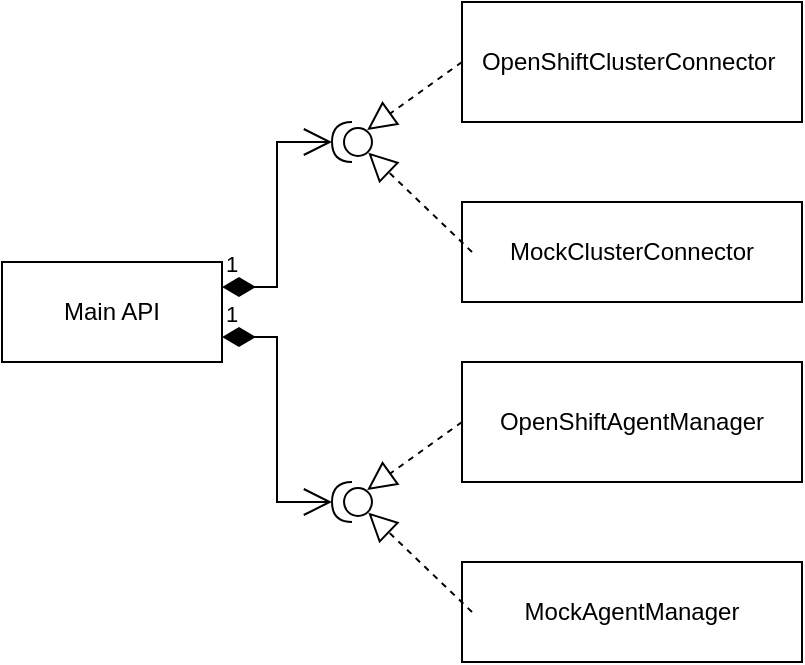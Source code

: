 <mxfile version="24.7.17">
  <diagram name="Page-1" id="FeAfp7CW_InY8gBXf2-i">
    <mxGraphModel dx="678" dy="557" grid="1" gridSize="10" guides="1" tooltips="1" connect="1" arrows="1" fold="1" page="1" pageScale="1" pageWidth="850" pageHeight="1100" math="0" shadow="0">
      <root>
        <mxCell id="0" />
        <mxCell id="1" parent="0" />
        <mxCell id="xN9hyJwIN51zwvWzTLNR-4" value="Main API" style="html=1;whiteSpace=wrap;" vertex="1" parent="1">
          <mxGeometry x="250" y="250" width="110" height="50" as="geometry" />
        </mxCell>
        <mxCell id="xN9hyJwIN51zwvWzTLNR-5" value="" style="shape=providedRequiredInterface;html=1;verticalLabelPosition=bottom;sketch=0;rotation=-180;" vertex="1" parent="1">
          <mxGeometry x="415" y="180" width="20" height="20" as="geometry" />
        </mxCell>
        <mxCell id="xN9hyJwIN51zwvWzTLNR-8" value="1" style="endArrow=open;html=1;endSize=12;startArrow=diamondThin;startSize=14;startFill=1;edgeStyle=orthogonalEdgeStyle;align=left;verticalAlign=bottom;rounded=0;exitX=1;exitY=0.25;exitDx=0;exitDy=0;entryX=1;entryY=0.5;entryDx=0;entryDy=0;entryPerimeter=0;" edge="1" parent="1" source="xN9hyJwIN51zwvWzTLNR-4" target="xN9hyJwIN51zwvWzTLNR-5">
          <mxGeometry x="-1" y="3" relative="1" as="geometry">
            <mxPoint x="340" y="350" as="sourcePoint" />
            <mxPoint x="500" y="350" as="targetPoint" />
          </mxGeometry>
        </mxCell>
        <mxCell id="xN9hyJwIN51zwvWzTLNR-9" value="1" style="endArrow=open;html=1;endSize=12;startArrow=diamondThin;startSize=14;startFill=1;edgeStyle=orthogonalEdgeStyle;align=left;verticalAlign=bottom;rounded=0;exitX=1;exitY=0.75;exitDx=0;exitDy=0;entryX=1;entryY=0.5;entryDx=0;entryDy=0;entryPerimeter=0;" edge="1" parent="1" source="xN9hyJwIN51zwvWzTLNR-4" target="xN9hyJwIN51zwvWzTLNR-15">
          <mxGeometry x="-1" y="3" relative="1" as="geometry">
            <mxPoint x="370" y="273" as="sourcePoint" />
            <mxPoint x="415" y="370.0" as="targetPoint" />
          </mxGeometry>
        </mxCell>
        <mxCell id="xN9hyJwIN51zwvWzTLNR-11" value="OpenShiftClusterConnector&lt;span style=&quot;background-color: initial;&quot;&gt;&amp;nbsp;&lt;/span&gt;" style="html=1;whiteSpace=wrap;" vertex="1" parent="1">
          <mxGeometry x="480" y="120" width="170" height="60" as="geometry" />
        </mxCell>
        <mxCell id="xN9hyJwIN51zwvWzTLNR-12" value="MockClusterConnector" style="html=1;whiteSpace=wrap;" vertex="1" parent="1">
          <mxGeometry x="480" y="220" width="170" height="50" as="geometry" />
        </mxCell>
        <mxCell id="xN9hyJwIN51zwvWzTLNR-13" value="" style="endArrow=block;dashed=1;endFill=0;endSize=12;html=1;rounded=0;exitX=0;exitY=0.5;exitDx=0;exitDy=0;entryX=0.121;entryY=0.8;entryDx=0;entryDy=0;entryPerimeter=0;" edge="1" parent="1" source="xN9hyJwIN51zwvWzTLNR-11" target="xN9hyJwIN51zwvWzTLNR-5">
          <mxGeometry width="160" relative="1" as="geometry">
            <mxPoint x="340" y="350" as="sourcePoint" />
            <mxPoint x="440" y="180" as="targetPoint" />
          </mxGeometry>
        </mxCell>
        <mxCell id="xN9hyJwIN51zwvWzTLNR-14" value="" style="endArrow=block;dashed=1;endFill=0;endSize=12;html=1;rounded=0;exitX=0;exitY=0.5;exitDx=0;exitDy=0;entryX=0.093;entryY=0.236;entryDx=0;entryDy=0;entryPerimeter=0;" edge="1" parent="1" target="xN9hyJwIN51zwvWzTLNR-5">
          <mxGeometry width="160" relative="1" as="geometry">
            <mxPoint x="485" y="245" as="sourcePoint" />
            <mxPoint x="435" y="200" as="targetPoint" />
          </mxGeometry>
        </mxCell>
        <mxCell id="xN9hyJwIN51zwvWzTLNR-15" value="" style="shape=providedRequiredInterface;html=1;verticalLabelPosition=bottom;sketch=0;rotation=-180;" vertex="1" parent="1">
          <mxGeometry x="415" y="360" width="20" height="20" as="geometry" />
        </mxCell>
        <mxCell id="xN9hyJwIN51zwvWzTLNR-16" value="OpenShiftAgentManager" style="html=1;whiteSpace=wrap;" vertex="1" parent="1">
          <mxGeometry x="480" y="300" width="170" height="60" as="geometry" />
        </mxCell>
        <mxCell id="xN9hyJwIN51zwvWzTLNR-17" value="MockAgentManager" style="html=1;whiteSpace=wrap;" vertex="1" parent="1">
          <mxGeometry x="480" y="400" width="170" height="50" as="geometry" />
        </mxCell>
        <mxCell id="xN9hyJwIN51zwvWzTLNR-18" value="" style="endArrow=block;dashed=1;endFill=0;endSize=12;html=1;rounded=0;exitX=0;exitY=0.5;exitDx=0;exitDy=0;entryX=0.121;entryY=0.8;entryDx=0;entryDy=0;entryPerimeter=0;" edge="1" parent="1" source="xN9hyJwIN51zwvWzTLNR-16" target="xN9hyJwIN51zwvWzTLNR-15">
          <mxGeometry width="160" relative="1" as="geometry">
            <mxPoint x="340" y="530" as="sourcePoint" />
            <mxPoint x="440" y="360" as="targetPoint" />
          </mxGeometry>
        </mxCell>
        <mxCell id="xN9hyJwIN51zwvWzTLNR-19" value="" style="endArrow=block;dashed=1;endFill=0;endSize=12;html=1;rounded=0;exitX=0;exitY=0.5;exitDx=0;exitDy=0;entryX=0.093;entryY=0.236;entryDx=0;entryDy=0;entryPerimeter=0;" edge="1" parent="1" target="xN9hyJwIN51zwvWzTLNR-15">
          <mxGeometry width="160" relative="1" as="geometry">
            <mxPoint x="485" y="425" as="sourcePoint" />
            <mxPoint x="435" y="380" as="targetPoint" />
          </mxGeometry>
        </mxCell>
      </root>
    </mxGraphModel>
  </diagram>
</mxfile>
